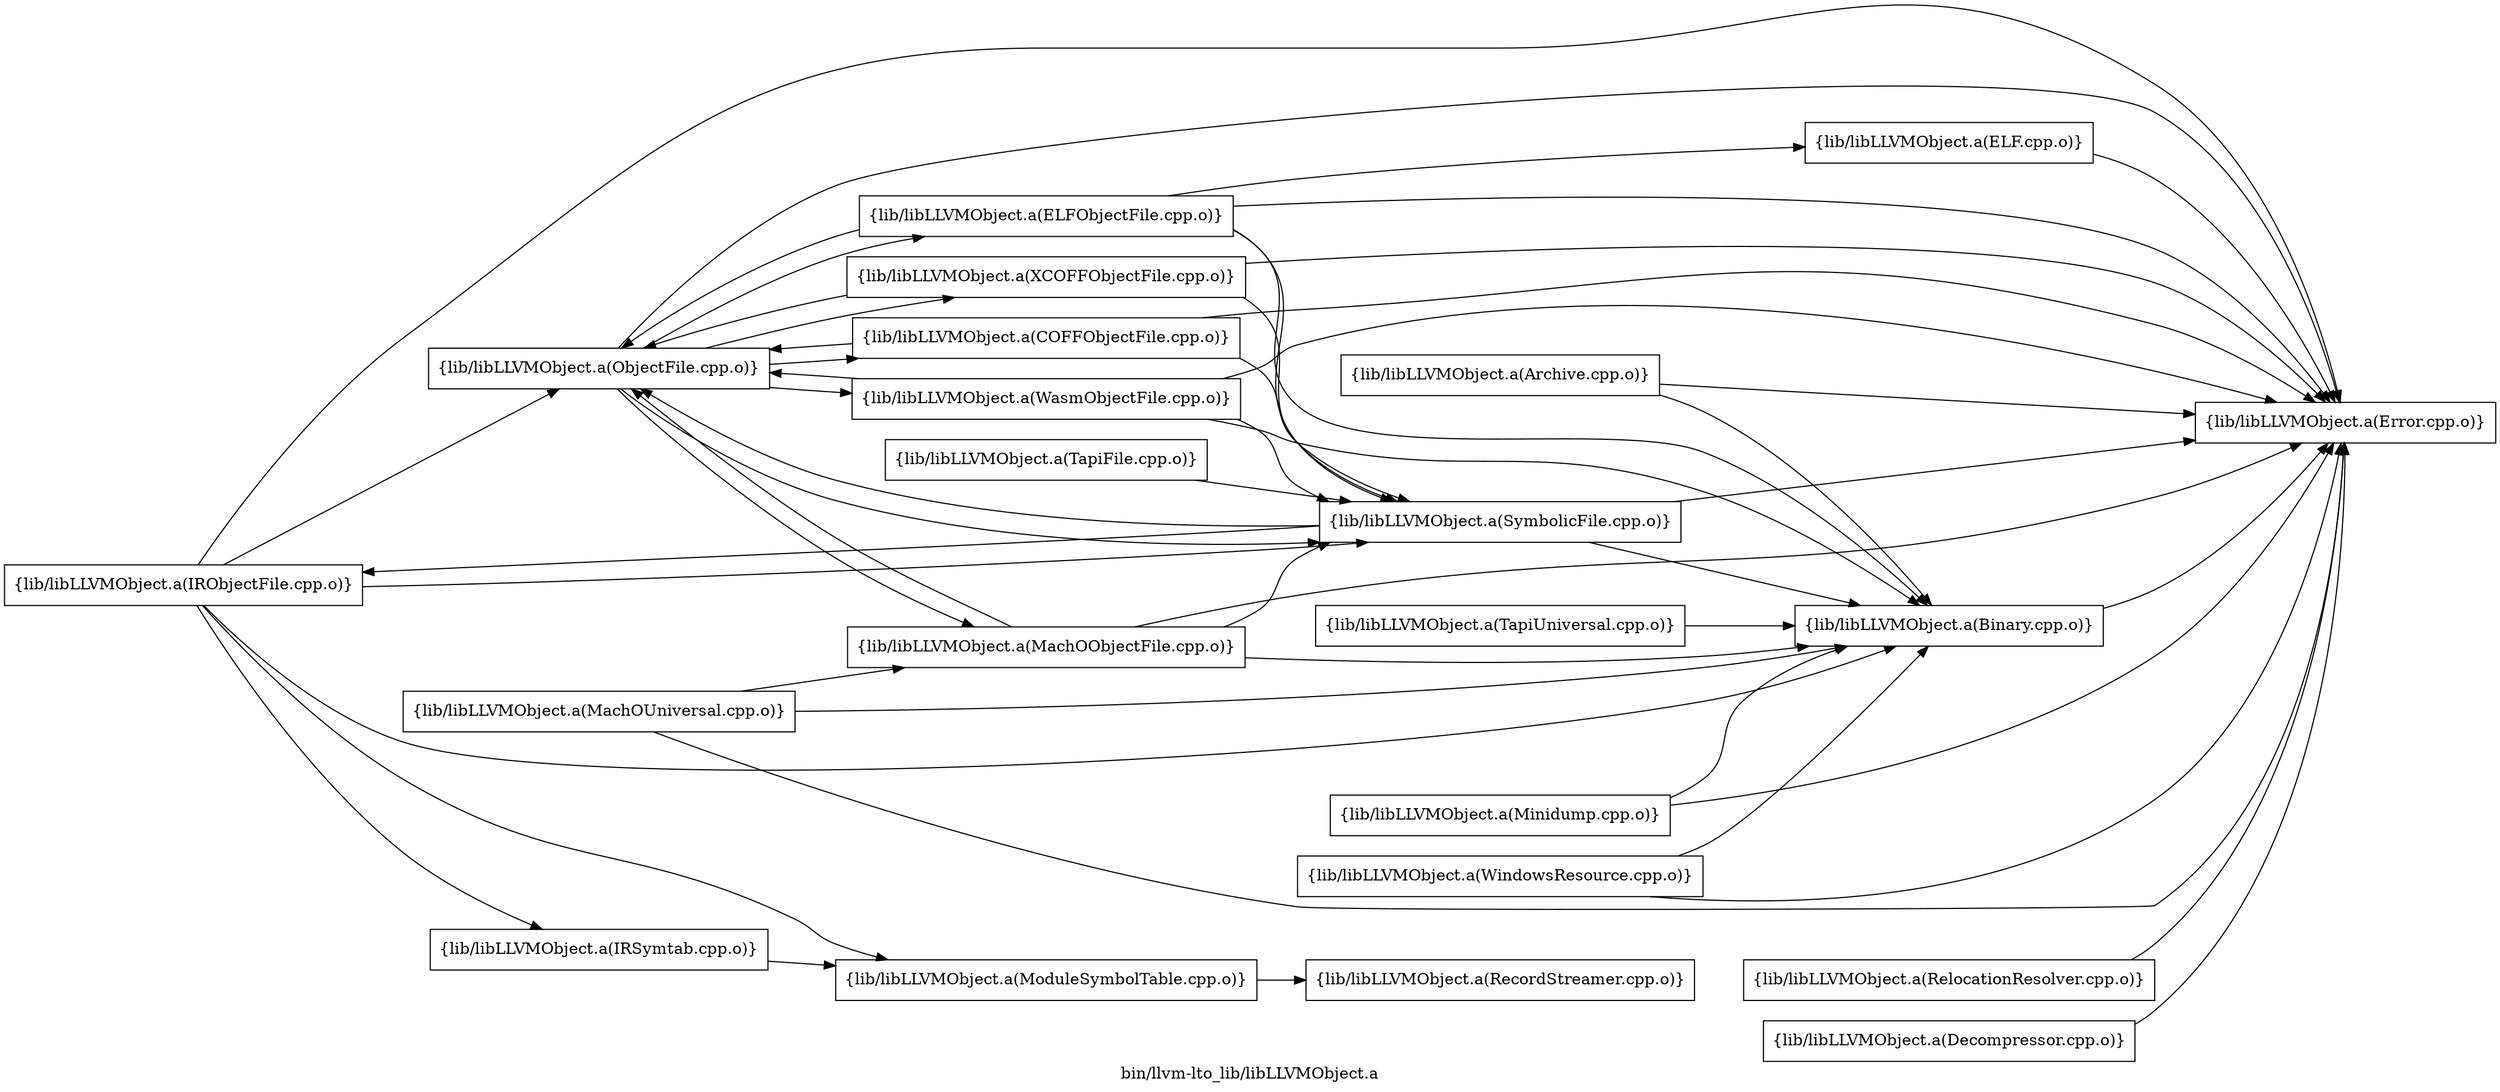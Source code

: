 digraph "bin/llvm-lto_lib/libLLVMObject.a" {
	label="bin/llvm-lto_lib/libLLVMObject.a";
	rankdir=LR;
	{ rank=same; Node0x55d60f400998;  }
	{ rank=same; Node0x55d60f401398;  }
	{ rank=same; Node0x55d60f400998;  }
	{ rank=same; Node0x55d60f401398;  }

	Node0x55d60f400998 [shape=record,shape=box,group=0,label="{lib/libLLVMObject.a(IRSymtab.cpp.o)}"];
	Node0x55d60f400998 -> Node0x55d60f401398;
	Node0x55d60f401398 [shape=record,shape=box,group=0,label="{lib/libLLVMObject.a(ModuleSymbolTable.cpp.o)}"];
	Node0x55d60f401398 -> Node0x55d60f4040e8;
	Node0x55d60f412a08 [shape=record,shape=box,group=0,label="{lib/libLLVMObject.a(IRObjectFile.cpp.o)}"];
	Node0x55d60f412a08 -> Node0x55d60f400998;
	Node0x55d60f412a08 -> Node0x55d60f401398;
	Node0x55d60f412a08 -> Node0x55d60f403648;
	Node0x55d60f412a08 -> Node0x55d60f413688;
	Node0x55d60f412a08 -> Node0x55d60f412d28;
	Node0x55d60f412a08 -> Node0x55d60f3f2a78;
	Node0x55d60f413688 [shape=record,shape=box,group=0,label="{lib/libLLVMObject.a(Error.cpp.o)}"];
	Node0x55d60f403648 [shape=record,shape=box,group=0,label="{lib/libLLVMObject.a(ObjectFile.cpp.o)}"];
	Node0x55d60f403648 -> Node0x55d60f402158;
	Node0x55d60f403648 -> Node0x55d60f402e78;
	Node0x55d60f403648 -> Node0x55d60f404778;
	Node0x55d60f403648 -> Node0x55d60f413688;
	Node0x55d60f403648 -> Node0x55d60f3f2a78;
	Node0x55d60f403648 -> Node0x55d60f3f3e28;
	Node0x55d60f403648 -> Node0x55d60f3f5868;
	Node0x55d60f412d28 [shape=record,shape=box,group=0,label="{lib/libLLVMObject.a(Binary.cpp.o)}"];
	Node0x55d60f412d28 -> Node0x55d60f413688;
	Node0x55d60f3f2a78 [shape=record,shape=box,group=0,label="{lib/libLLVMObject.a(SymbolicFile.cpp.o)}"];
	Node0x55d60f3f2a78 -> Node0x55d60f403648;
	Node0x55d60f3f2a78 -> Node0x55d60f413688;
	Node0x55d60f3f2a78 -> Node0x55d60f412a08;
	Node0x55d60f3f2a78 -> Node0x55d60f412d28;
	Node0x55d60f408af8 [shape=record,shape=box,group=0,label="{lib/libLLVMObject.a(Archive.cpp.o)}"];
	Node0x55d60f408af8 -> Node0x55d60f413688;
	Node0x55d60f408af8 -> Node0x55d60f412d28;
	Node0x55d60f4001c8 [shape=record,shape=box,group=0,label="{lib/libLLVMObject.a(MachOUniversal.cpp.o)}"];
	Node0x55d60f4001c8 -> Node0x55d60f402158;
	Node0x55d60f4001c8 -> Node0x55d60f413688;
	Node0x55d60f4001c8 -> Node0x55d60f412d28;
	Node0x55d60f402158 [shape=record,shape=box,group=0,label="{lib/libLLVMObject.a(MachOObjectFile.cpp.o)}"];
	Node0x55d60f402158 -> Node0x55d60f403648;
	Node0x55d60f402158 -> Node0x55d60f413688;
	Node0x55d60f402158 -> Node0x55d60f412d28;
	Node0x55d60f402158 -> Node0x55d60f3f2a78;
	Node0x55d60f401ac8 [shape=record,shape=box,group=0,label="{lib/libLLVMObject.a(Minidump.cpp.o)}"];
	Node0x55d60f401ac8 -> Node0x55d60f413688;
	Node0x55d60f401ac8 -> Node0x55d60f412d28;
	Node0x55d60f4040e8 [shape=record,shape=box,group=0,label="{lib/libLLVMObject.a(RecordStreamer.cpp.o)}"];
	Node0x55d60f402e78 [shape=record,shape=box,group=0,label="{lib/libLLVMObject.a(ELFObjectFile.cpp.o)}"];
	Node0x55d60f402e78 -> Node0x55d60f403648;
	Node0x55d60f402e78 -> Node0x55d60f4026a8;
	Node0x55d60f402e78 -> Node0x55d60f413688;
	Node0x55d60f402e78 -> Node0x55d60f412d28;
	Node0x55d60f402e78 -> Node0x55d60f3f2a78;
	Node0x55d60f404778 [shape=record,shape=box,group=0,label="{lib/libLLVMObject.a(COFFObjectFile.cpp.o)}"];
	Node0x55d60f404778 -> Node0x55d60f403648;
	Node0x55d60f404778 -> Node0x55d60f413688;
	Node0x55d60f404778 -> Node0x55d60f3f2a78;
	Node0x55d60f3f3e28 [shape=record,shape=box,group=0,label="{lib/libLLVMObject.a(WasmObjectFile.cpp.o)}"];
	Node0x55d60f3f3e28 -> Node0x55d60f403648;
	Node0x55d60f3f3e28 -> Node0x55d60f413688;
	Node0x55d60f3f3e28 -> Node0x55d60f412d28;
	Node0x55d60f3f3e28 -> Node0x55d60f3f2a78;
	Node0x55d60f3f5868 [shape=record,shape=box,group=0,label="{lib/libLLVMObject.a(XCOFFObjectFile.cpp.o)}"];
	Node0x55d60f3f5868 -> Node0x55d60f403648;
	Node0x55d60f3f5868 -> Node0x55d60f413688;
	Node0x55d60f3f5868 -> Node0x55d60f3f2a78;
	Node0x55d60f4026a8 [shape=record,shape=box,group=0,label="{lib/libLLVMObject.a(ELF.cpp.o)}"];
	Node0x55d60f4026a8 -> Node0x55d60f413688;
	Node0x55d60f3f2618 [shape=record,shape=box,group=0,label="{lib/libLLVMObject.a(TapiUniversal.cpp.o)}"];
	Node0x55d60f3f2618 -> Node0x55d60f412d28;
	Node0x55d60f3f45f8 [shape=record,shape=box,group=0,label="{lib/libLLVMObject.a(TapiFile.cpp.o)}"];
	Node0x55d60f3f45f8 -> Node0x55d60f3f2a78;
	Node0x55d60f3f36a8 [shape=record,shape=box,group=0,label="{lib/libLLVMObject.a(WindowsResource.cpp.o)}"];
	Node0x55d60f3f36a8 -> Node0x55d60f413688;
	Node0x55d60f3f36a8 -> Node0x55d60f412d28;
	Node0x55d60f3f1c18 [shape=record,shape=box,group=0,label="{lib/libLLVMObject.a(RelocationResolver.cpp.o)}"];
	Node0x55d60f3f1c18 -> Node0x55d60f413688;
	Node0x55d60f3fcbb8 [shape=record,shape=box,group=0,label="{lib/libLLVMObject.a(Decompressor.cpp.o)}"];
	Node0x55d60f3fcbb8 -> Node0x55d60f413688;
}
